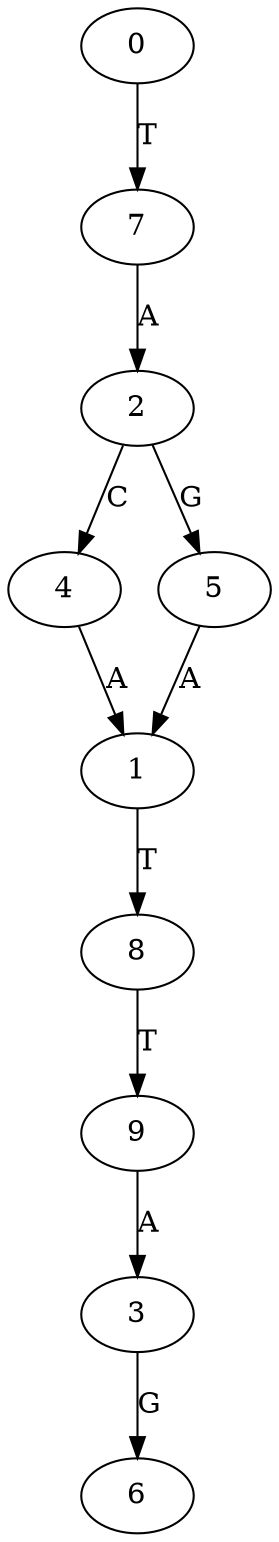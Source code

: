 strict digraph  {
	S0 [ label = 0 ];
    S1 [ label = 7 ];
    S2 [ label = 2 ];
    S3 [ label = 4 ];
    S4 [ label = 5 ];
    S5 [ label = 1 ];
    S6 [ label = 8 ];
    S7 [ label = 9 ];
    S8 [ label = 3 ];
    S9 [ label = 6 ];
    S0 -> S1 [ label = T ];
	S1 -> S2 [ label = A ];
	S2 -> S3 [ label = C ];
	S2 -> S4 [ label = G ];
	S3 -> S5 [ label = A ];
	S4 -> S5 [ label = A ];
	S5 -> S6 [ label = T ];
	S6 -> S7 [ label = T ];
	S7 -> S8 [ label = A ];
	S8 -> S9 [ label = G ];
}
